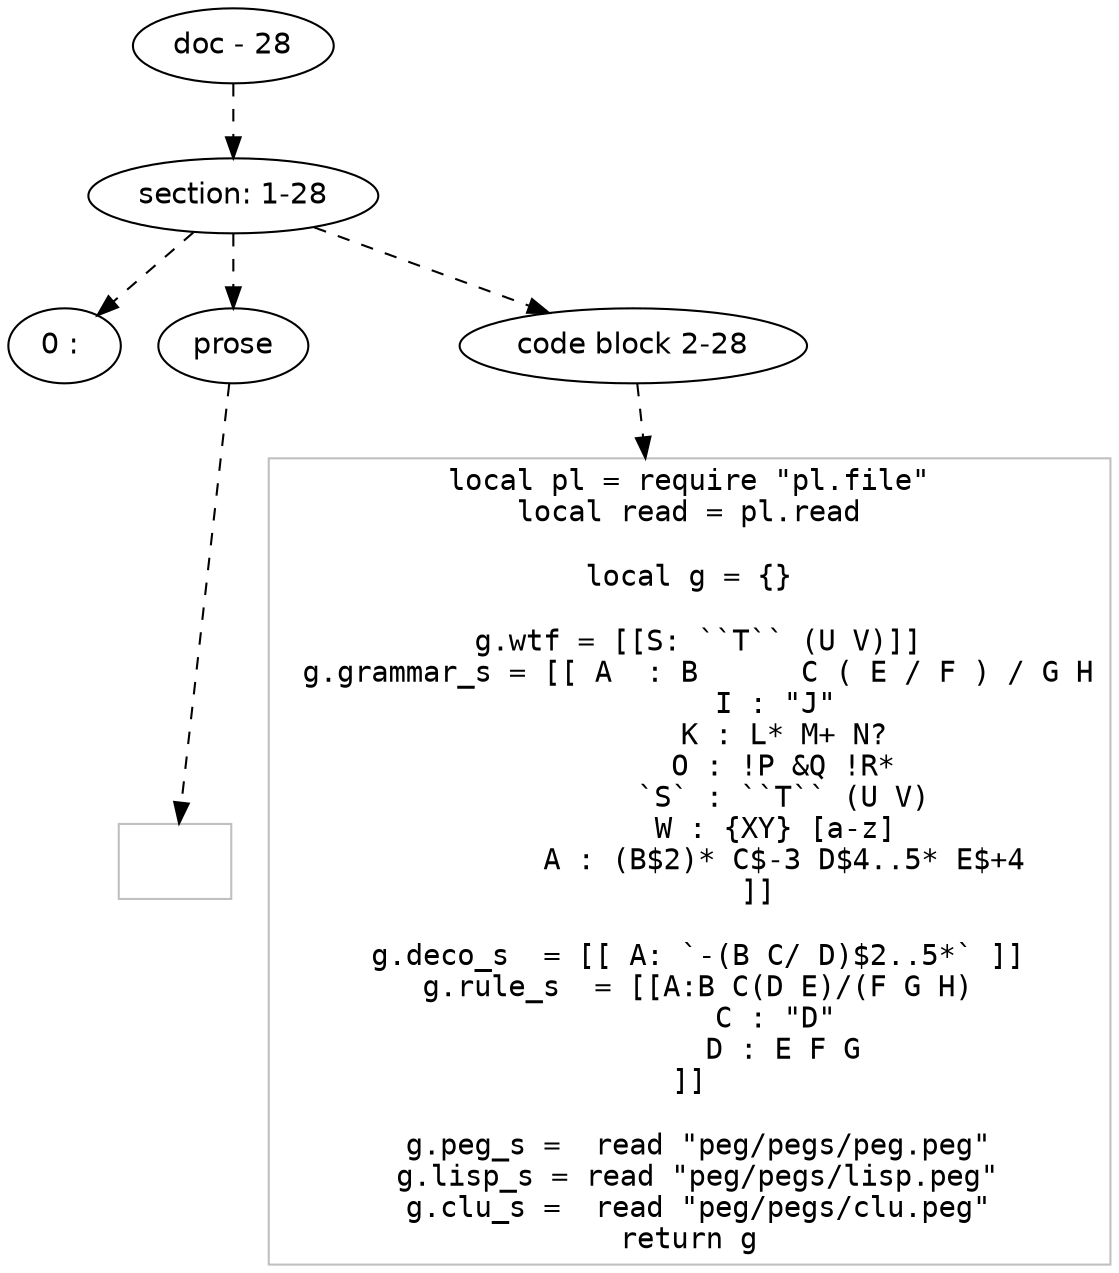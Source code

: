 digraph hierarchy {

node [fontname=Helvetica]
edge [style=dashed]

doc_0 [label="doc - 28"]


doc_0 -> { section_1}
{rank=same; section_1}

section_1 [label="section: 1-28"]


section_1 -> { header_2 prose_3 codeblock_4}
{rank=same; header_2 prose_3 codeblock_4}

header_2 [label="0 : "]

prose_3 [label="prose"]

codeblock_4 [label="code block 2-28"]


prose_3 -> leaf_5
leaf_5  [color=Gray,shape=rectangle,fontname=Inconsolata,label=""]
codeblock_4 -> leaf_6
leaf_6  [color=Gray,shape=rectangle,fontname=Inconsolata,label="local pl = require \"pl.file\"
local read = pl.read

local g = {}

 g.wtf = [[S: ``T`` (U V)]]
 g.grammar_s = [[ A  : B      C ( E / F ) / G H
           I : \"J\" 
           K : L* M+ N?
           O : !P &Q !R*
           `S` : ``T`` (U V)
           W : {XY} [a-z] 
           A : (B$2)* C$-3 D$4..5* E$+4
        ]]

 g.deco_s  = [[ A: `-(B C/ D)$2..5*` ]]
 g.rule_s  = [[A:B C(D E)/(F G H)
           C : \"D\" 
           D : E F G
]]

 g.peg_s =  read \"peg/pegs/peg.peg\"
 g.lisp_s = read \"peg/pegs/lisp.peg\"
 g.clu_s =  read \"peg/pegs/clu.peg\"
return g"]

}
